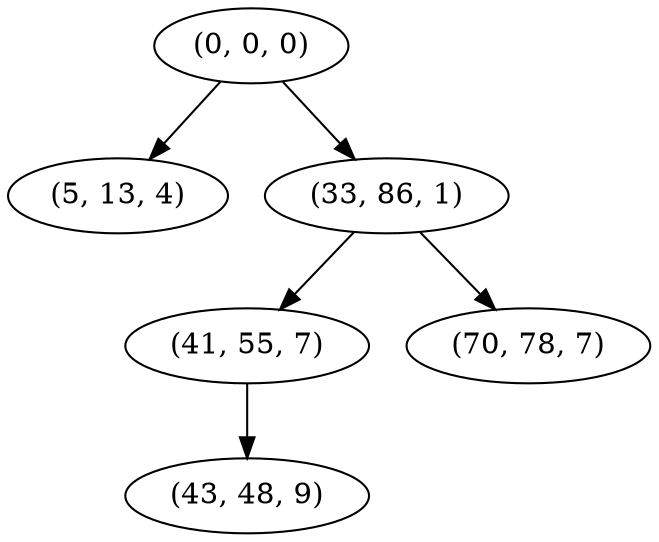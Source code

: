 digraph tree {
    "(0, 0, 0)";
    "(5, 13, 4)";
    "(33, 86, 1)";
    "(41, 55, 7)";
    "(43, 48, 9)";
    "(70, 78, 7)";
    "(0, 0, 0)" -> "(5, 13, 4)";
    "(0, 0, 0)" -> "(33, 86, 1)";
    "(33, 86, 1)" -> "(41, 55, 7)";
    "(33, 86, 1)" -> "(70, 78, 7)";
    "(41, 55, 7)" -> "(43, 48, 9)";
}
